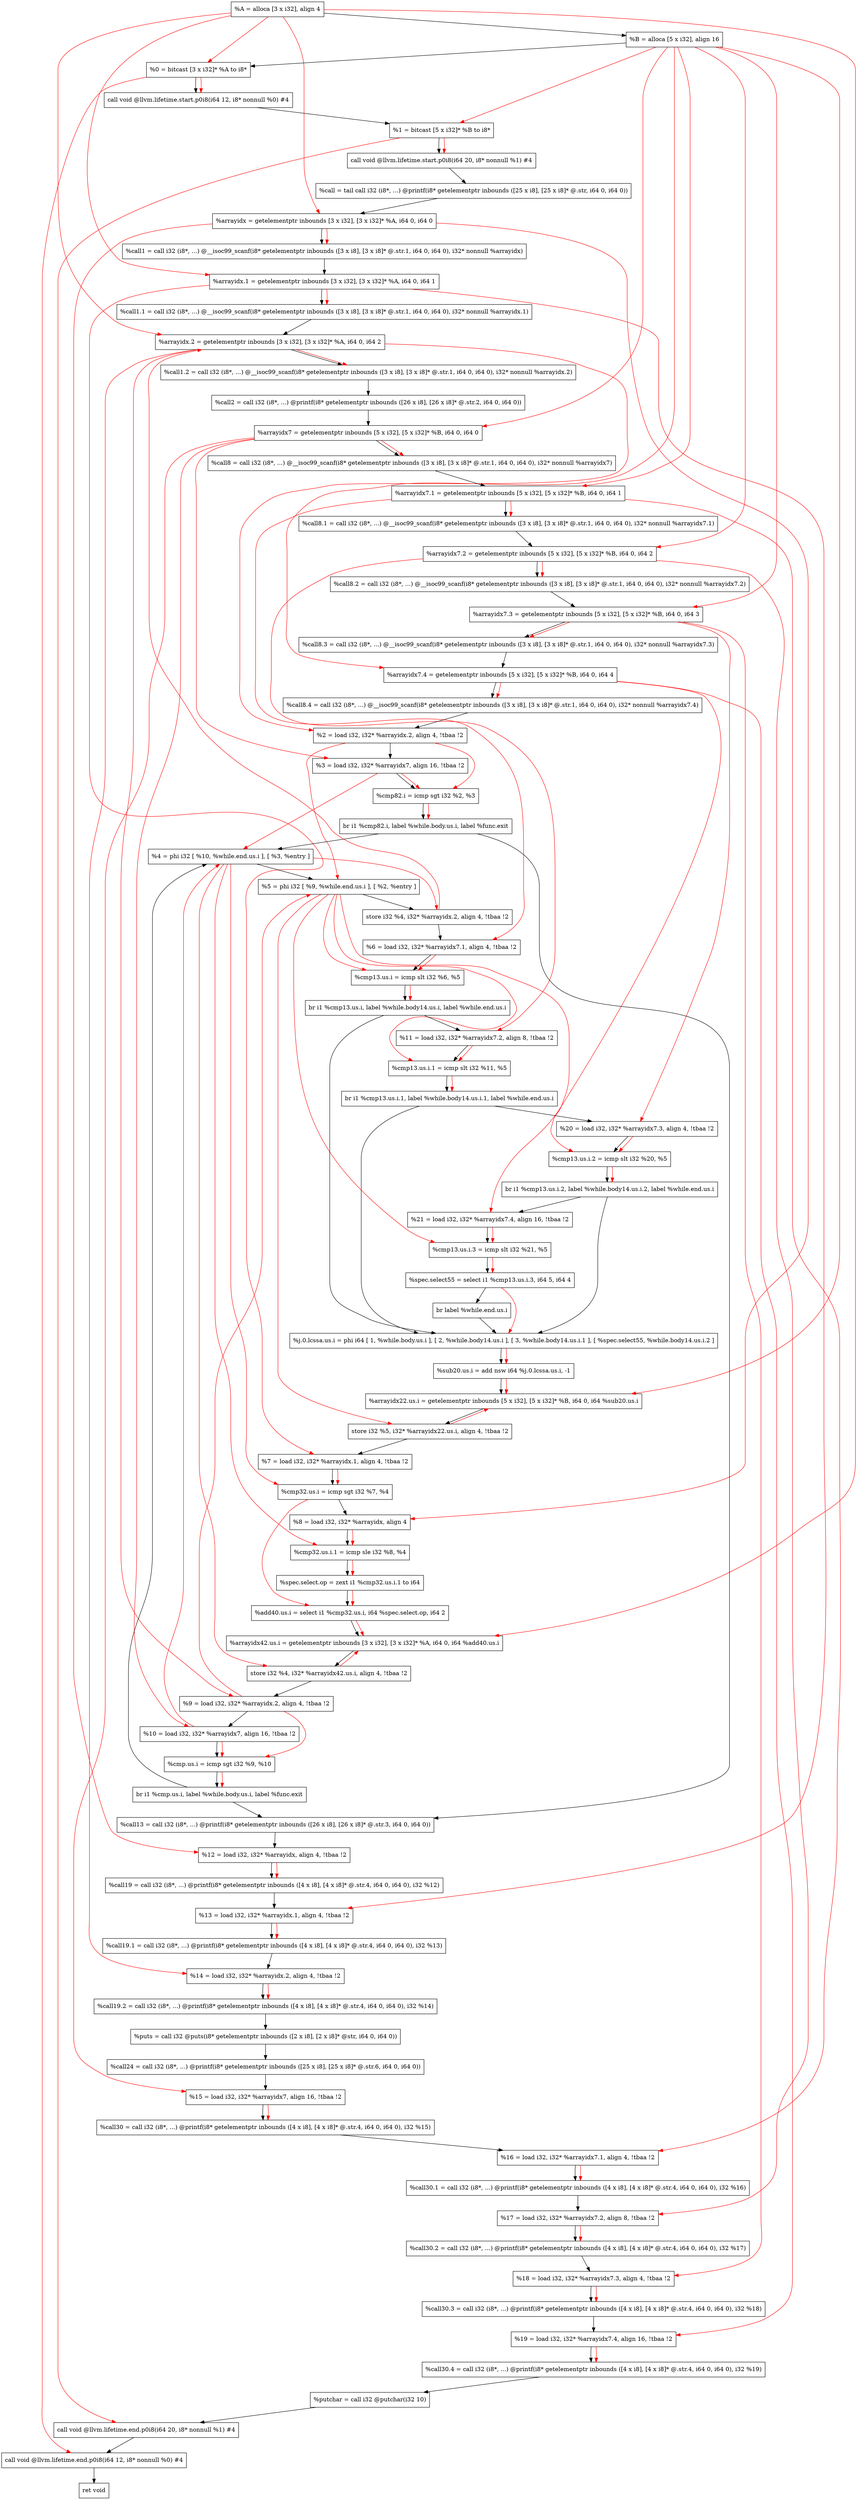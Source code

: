 digraph "CDFG for'main' function" {
	Node0x55abb62a5748[shape=record, label="  %A = alloca [3 x i32], align 4"];
	Node0x55abb62a7d18[shape=record, label="  %B = alloca [5 x i32], align 16"];
	Node0x55abb62a9278[shape=record, label="  %0 = bitcast [3 x i32]* %A to i8*"];
	Node0x55abb62a9488[shape=record, label="  call void @llvm.lifetime.start.p0i8(i64 12, i8* nonnull %0) #4"];
	Node0x55abb62a9548[shape=record, label="  %1 = bitcast [5 x i32]* %B to i8*"];
	Node0x55abb62a9628[shape=record, label="  call void @llvm.lifetime.start.p0i8(i64 20, i8* nonnull %1) #4"];
	Node0x55abb62a9a80[shape=record, label="  %call = tail call i32 (i8*, ...) @printf(i8* getelementptr inbounds ([25 x i8], [25 x i8]* @.str, i64 0, i64 0))"];
	Node0x55abb62a9b68[shape=record, label="  %arrayidx = getelementptr inbounds [3 x i32], [3 x i32]* %A, i64 0, i64 0"];
	Node0x55abb62a9f98[shape=record, label="  %call1 = call i32 (i8*, ...) @__isoc99_scanf(i8* getelementptr inbounds ([3 x i8], [3 x i8]* @.str.1, i64 0, i64 0), i32* nonnull %arrayidx)"];
	Node0x55abb62aa088[shape=record, label="  %arrayidx.1 = getelementptr inbounds [3 x i32], [3 x i32]* %A, i64 0, i64 1"];
	Node0x55abb62aa178[shape=record, label="  %call1.1 = call i32 (i8*, ...) @__isoc99_scanf(i8* getelementptr inbounds ([3 x i8], [3 x i8]* @.str.1, i64 0, i64 0), i32* nonnull %arrayidx.1)"];
	Node0x55abb62aa298[shape=record, label="  %arrayidx.2 = getelementptr inbounds [3 x i32], [3 x i32]* %A, i64 0, i64 2"];
	Node0x55abb62aa388[shape=record, label="  %call1.2 = call i32 (i8*, ...) @__isoc99_scanf(i8* getelementptr inbounds ([3 x i8], [3 x i8]* @.str.1, i64 0, i64 0), i32* nonnull %arrayidx.2)"];
	Node0x55abb62aa500[shape=record, label="  %call2 = call i32 (i8*, ...) @printf(i8* getelementptr inbounds ([26 x i8], [26 x i8]* @.str.2, i64 0, i64 0))"];
	Node0x55abb62aa5e8[shape=record, label="  %arrayidx7 = getelementptr inbounds [5 x i32], [5 x i32]* %B, i64 0, i64 0"];
	Node0x55abb62aa6d8[shape=record, label="  %call8 = call i32 (i8*, ...) @__isoc99_scanf(i8* getelementptr inbounds ([3 x i8], [3 x i8]* @.str.1, i64 0, i64 0), i32* nonnull %arrayidx7)"];
	Node0x55abb62aa968[shape=record, label="  %arrayidx7.1 = getelementptr inbounds [5 x i32], [5 x i32]* %B, i64 0, i64 1"];
	Node0x55abb62aaa58[shape=record, label="  %call8.1 = call i32 (i8*, ...) @__isoc99_scanf(i8* getelementptr inbounds ([3 x i8], [3 x i8]* @.str.1, i64 0, i64 0), i32* nonnull %arrayidx7.1)"];
	Node0x55abb62a5da8[shape=record, label="  %arrayidx7.2 = getelementptr inbounds [5 x i32], [5 x i32]* %B, i64 0, i64 2"];
	Node0x55abb62a5e98[shape=record, label="  %call8.2 = call i32 (i8*, ...) @__isoc99_scanf(i8* getelementptr inbounds ([3 x i8], [3 x i8]* @.str.1, i64 0, i64 0), i32* nonnull %arrayidx7.2)"];
	Node0x55abb62a5fb8[shape=record, label="  %arrayidx7.3 = getelementptr inbounds [5 x i32], [5 x i32]* %B, i64 0, i64 3"];
	Node0x55abb62a60a8[shape=record, label="  %call8.3 = call i32 (i8*, ...) @__isoc99_scanf(i8* getelementptr inbounds ([3 x i8], [3 x i8]* @.str.1, i64 0, i64 0), i32* nonnull %arrayidx7.3)"];
	Node0x55abb62a61c8[shape=record, label="  %arrayidx7.4 = getelementptr inbounds [5 x i32], [5 x i32]* %B, i64 0, i64 4"];
	Node0x55abb62a62b8[shape=record, label="  %call8.4 = call i32 (i8*, ...) @__isoc99_scanf(i8* getelementptr inbounds ([3 x i8], [3 x i8]* @.str.1, i64 0, i64 0), i32* nonnull %arrayidx7.4)"];
	Node0x55abb62a6378[shape=record, label="  %2 = load i32, i32* %arrayidx.2, align 4, !tbaa !2"];
	Node0x55abb62a6408[shape=record, label="  %3 = load i32, i32* %arrayidx7, align 16, !tbaa !2"];
	Node0x55abb62a6480[shape=record, label="  %cmp82.i = icmp sgt i32 %2, %3"];
	Node0x55abb62abc68[shape=record, label="  br i1 %cmp82.i, label %while.body.us.i, label %func.exit"];
	Node0x55abb62ac088[shape=record, label="  %4 = phi i32 [ %10, %while.end.us.i ], [ %3, %entry ]"];
	Node0x55abb62ac1b8[shape=record, label="  %5 = phi i32 [ %9, %while.end.us.i ], [ %2, %entry ]"];
	Node0x55abb62ac280[shape=record, label="  store i32 %4, i32* %arrayidx.2, align 4, !tbaa !2"];
	Node0x55abb62ac2e8[shape=record, label="  %6 = load i32, i32* %arrayidx7.1, align 4, !tbaa !2"];
	Node0x55abb62ac360[shape=record, label="  %cmp13.us.i = icmp slt i32 %6, %5"];
	Node0x55abb62ac548[shape=record, label="  br i1 %cmp13.us.i, label %while.body14.us.i, label %while.end.us.i"];
	Node0x55abb62ac7f8[shape=record, label="  %j.0.lcssa.us.i = phi i64 [ 1, %while.body.us.i ], [ 2, %while.body14.us.i ], [ 3, %while.body14.us.i.1 ], [ %spec.select55, %while.body14.us.i.2 ]"];
	Node0x55abb62ac900[shape=record, label="  %sub20.us.i = add nsw i64 %j.0.lcssa.us.i, -1"];
	Node0x55abb62ac9b8[shape=record, label="  %arrayidx22.us.i = getelementptr inbounds [5 x i32], [5 x i32]* %B, i64 0, i64 %sub20.us.i"];
	Node0x55abb62acaa0[shape=record, label="  store i32 %5, i32* %arrayidx22.us.i, align 4, !tbaa !2"];
	Node0x55abb62acb08[shape=record, label="  %7 = load i32, i32* %arrayidx.1, align 4, !tbaa !2"];
	Node0x55abb62acb80[shape=record, label="  %cmp32.us.i = icmp sgt i32 %7, %4"];
	Node0x55abb62acbd8[shape=record, label="  %8 = load i32, i32* %arrayidx, align 4"];
	Node0x55abb62acce0[shape=record, label="  %cmp32.us.i.1 = icmp sle i32 %8, %4"];
	Node0x55abb62acd68[shape=record, label="  %spec.select.op = zext i1 %cmp32.us.i.1 to i64"];
	Node0x55abb62ace28[shape=record, label="  %add40.us.i = select i1 %cmp32.us.i, i64 %spec.select.op, i64 2"];
	Node0x55abb62acee8[shape=record, label="  %arrayidx42.us.i = getelementptr inbounds [3 x i32], [3 x i32]* %A, i64 0, i64 %add40.us.i"];
	Node0x55abb62acfd0[shape=record, label="  store i32 %4, i32* %arrayidx42.us.i, align 4, !tbaa !2"];
	Node0x55abb62ad038[shape=record, label="  %9 = load i32, i32* %arrayidx.2, align 4, !tbaa !2"];
	Node0x55abb62ad098[shape=record, label="  %10 = load i32, i32* %arrayidx7, align 16, !tbaa !2"];
	Node0x55abb62ad110[shape=record, label="  %cmp.us.i = icmp sgt i32 %9, %10"];
	Node0x55abb62ad198[shape=record, label="  br i1 %cmp.us.i, label %while.body.us.i, label %func.exit"];
	Node0x55abb62ac498[shape=record, label="  %11 = load i32, i32* %arrayidx7.2, align 8, !tbaa !2"];
	Node0x55abb62ad210[shape=record, label="  %cmp13.us.i.1 = icmp slt i32 %11, %5"];
	Node0x55abb62ad2f8[shape=record, label="  br i1 %cmp13.us.i.1, label %while.body14.us.i.1, label %while.end.us.i"];
	Node0x55abb62ad3f0[shape=record, label="  %call13 = call i32 (i8*, ...) @printf(i8* getelementptr inbounds ([26 x i8], [26 x i8]* @.str.3, i64 0, i64 0))"];
	Node0x55abb62abbd8[shape=record, label="  %12 = load i32, i32* %arrayidx, align 4, !tbaa !2"];
	Node0x55abb62ad528[shape=record, label="  %call19 = call i32 (i8*, ...) @printf(i8* getelementptr inbounds ([4 x i8], [4 x i8]* @.str.4, i64 0, i64 0), i32 %12)"];
	Node0x55abb62ad5e8[shape=record, label="  %13 = load i32, i32* %arrayidx.1, align 4, !tbaa !2"];
	Node0x55abb62ad698[shape=record, label="  %call19.1 = call i32 (i8*, ...) @printf(i8* getelementptr inbounds ([4 x i8], [4 x i8]* @.str.4, i64 0, i64 0), i32 %13)"];
	Node0x55abb62ad758[shape=record, label="  %14 = load i32, i32* %arrayidx.2, align 4, !tbaa !2"];
	Node0x55abb62ad7e8[shape=record, label="  %call19.2 = call i32 (i8*, ...) @printf(i8* getelementptr inbounds ([4 x i8], [4 x i8]* @.str.4, i64 0, i64 0), i32 %14)"];
	Node0x55abb62ada30[shape=record, label="  %puts = call i32 @puts(i8* getelementptr inbounds ([2 x i8], [2 x i8]* @str, i64 0, i64 0))"];
	Node0x55abb62adbc0[shape=record, label="  %call24 = call i32 (i8*, ...) @printf(i8* getelementptr inbounds ([25 x i8], [25 x i8]* @.str.6, i64 0, i64 0))"];
	Node0x55abb62adc78[shape=record, label="  %15 = load i32, i32* %arrayidx7, align 16, !tbaa !2"];
	Node0x55abb62add28[shape=record, label="  %call30 = call i32 (i8*, ...) @printf(i8* getelementptr inbounds ([4 x i8], [4 x i8]* @.str.4, i64 0, i64 0), i32 %15)"];
	Node0x55abb62adde8[shape=record, label="  %16 = load i32, i32* %arrayidx7.1, align 4, !tbaa !2"];
	Node0x55abb62ade98[shape=record, label="  %call30.1 = call i32 (i8*, ...) @printf(i8* getelementptr inbounds ([4 x i8], [4 x i8]* @.str.4, i64 0, i64 0), i32 %16)"];
	Node0x55abb62adf88[shape=record, label="  %17 = load i32, i32* %arrayidx7.2, align 8, !tbaa !2"];
	Node0x55abb62ae018[shape=record, label="  %call30.2 = call i32 (i8*, ...) @printf(i8* getelementptr inbounds ([4 x i8], [4 x i8]* @.str.4, i64 0, i64 0), i32 %17)"];
	Node0x55abb62ae108[shape=record, label="  %18 = load i32, i32* %arrayidx7.3, align 4, !tbaa !2"];
	Node0x55abb62ae198[shape=record, label="  %call30.3 = call i32 (i8*, ...) @printf(i8* getelementptr inbounds ([4 x i8], [4 x i8]* @.str.4, i64 0, i64 0), i32 %18)"];
	Node0x55abb62ae8a8[shape=record, label="  %19 = load i32, i32* %arrayidx7.4, align 16, !tbaa !2"];
	Node0x55abb62ae938[shape=record, label="  %call30.4 = call i32 (i8*, ...) @printf(i8* getelementptr inbounds ([4 x i8], [4 x i8]* @.str.4, i64 0, i64 0), i32 %19)"];
	Node0x55abb62aeb00[shape=record, label="  %putchar = call i32 @putchar(i32 10)"];
	Node0x55abb62aecc8[shape=record, label="  call void @llvm.lifetime.end.p0i8(i64 20, i8* nonnull %1) #4"];
	Node0x55abb62aedd8[shape=record, label="  call void @llvm.lifetime.end.p0i8(i64 12, i8* nonnull %0) #4"];
	Node0x55abb62a67b0[shape=record, label="  ret void"];
	Node0x55abb62abb28[shape=record, label="  %20 = load i32, i32* %arrayidx7.3, align 4, !tbaa !2"];
	Node0x55abb62aeeb0[shape=record, label="  %cmp13.us.i.2 = icmp slt i32 %20, %5"];
	Node0x55abb62aef98[shape=record, label="  br i1 %cmp13.us.i.2, label %while.body14.us.i.2, label %while.end.us.i"];
	Node0x55abb62ac788[shape=record, label="  %21 = load i32, i32* %arrayidx7.4, align 16, !tbaa !2"];
	Node0x55abb62af010[shape=record, label="  %cmp13.us.i.3 = icmp slt i32 %21, %5"];
	Node0x55abb62af098[shape=record, label="  %spec.select55 = select i1 %cmp13.us.i.3, i64 5, i64 4"];
	Node0x55abb62ac678[shape=record, label="  br label %while.end.us.i"];
	Node0x55abb62a5748 -> Node0x55abb62a7d18
	Node0x55abb62a7d18 -> Node0x55abb62a9278
	Node0x55abb62a9278 -> Node0x55abb62a9488
	Node0x55abb62a9488 -> Node0x55abb62a9548
	Node0x55abb62a9548 -> Node0x55abb62a9628
	Node0x55abb62a9628 -> Node0x55abb62a9a80
	Node0x55abb62a9a80 -> Node0x55abb62a9b68
	Node0x55abb62a9b68 -> Node0x55abb62a9f98
	Node0x55abb62a9f98 -> Node0x55abb62aa088
	Node0x55abb62aa088 -> Node0x55abb62aa178
	Node0x55abb62aa178 -> Node0x55abb62aa298
	Node0x55abb62aa298 -> Node0x55abb62aa388
	Node0x55abb62aa388 -> Node0x55abb62aa500
	Node0x55abb62aa500 -> Node0x55abb62aa5e8
	Node0x55abb62aa5e8 -> Node0x55abb62aa6d8
	Node0x55abb62aa6d8 -> Node0x55abb62aa968
	Node0x55abb62aa968 -> Node0x55abb62aaa58
	Node0x55abb62aaa58 -> Node0x55abb62a5da8
	Node0x55abb62a5da8 -> Node0x55abb62a5e98
	Node0x55abb62a5e98 -> Node0x55abb62a5fb8
	Node0x55abb62a5fb8 -> Node0x55abb62a60a8
	Node0x55abb62a60a8 -> Node0x55abb62a61c8
	Node0x55abb62a61c8 -> Node0x55abb62a62b8
	Node0x55abb62a62b8 -> Node0x55abb62a6378
	Node0x55abb62a6378 -> Node0x55abb62a6408
	Node0x55abb62a6408 -> Node0x55abb62a6480
	Node0x55abb62a6480 -> Node0x55abb62abc68
	Node0x55abb62abc68 -> Node0x55abb62ac088
	Node0x55abb62abc68 -> Node0x55abb62ad3f0
	Node0x55abb62ac088 -> Node0x55abb62ac1b8
	Node0x55abb62ac1b8 -> Node0x55abb62ac280
	Node0x55abb62ac280 -> Node0x55abb62ac2e8
	Node0x55abb62ac2e8 -> Node0x55abb62ac360
	Node0x55abb62ac360 -> Node0x55abb62ac548
	Node0x55abb62ac548 -> Node0x55abb62ac498
	Node0x55abb62ac548 -> Node0x55abb62ac7f8
	Node0x55abb62ac7f8 -> Node0x55abb62ac900
	Node0x55abb62ac900 -> Node0x55abb62ac9b8
	Node0x55abb62ac9b8 -> Node0x55abb62acaa0
	Node0x55abb62acaa0 -> Node0x55abb62acb08
	Node0x55abb62acb08 -> Node0x55abb62acb80
	Node0x55abb62acb80 -> Node0x55abb62acbd8
	Node0x55abb62acbd8 -> Node0x55abb62acce0
	Node0x55abb62acce0 -> Node0x55abb62acd68
	Node0x55abb62acd68 -> Node0x55abb62ace28
	Node0x55abb62ace28 -> Node0x55abb62acee8
	Node0x55abb62acee8 -> Node0x55abb62acfd0
	Node0x55abb62acfd0 -> Node0x55abb62ad038
	Node0x55abb62ad038 -> Node0x55abb62ad098
	Node0x55abb62ad098 -> Node0x55abb62ad110
	Node0x55abb62ad110 -> Node0x55abb62ad198
	Node0x55abb62ad198 -> Node0x55abb62ac088
	Node0x55abb62ad198 -> Node0x55abb62ad3f0
	Node0x55abb62ac498 -> Node0x55abb62ad210
	Node0x55abb62ad210 -> Node0x55abb62ad2f8
	Node0x55abb62ad2f8 -> Node0x55abb62abb28
	Node0x55abb62ad2f8 -> Node0x55abb62ac7f8
	Node0x55abb62ad3f0 -> Node0x55abb62abbd8
	Node0x55abb62abbd8 -> Node0x55abb62ad528
	Node0x55abb62ad528 -> Node0x55abb62ad5e8
	Node0x55abb62ad5e8 -> Node0x55abb62ad698
	Node0x55abb62ad698 -> Node0x55abb62ad758
	Node0x55abb62ad758 -> Node0x55abb62ad7e8
	Node0x55abb62ad7e8 -> Node0x55abb62ada30
	Node0x55abb62ada30 -> Node0x55abb62adbc0
	Node0x55abb62adbc0 -> Node0x55abb62adc78
	Node0x55abb62adc78 -> Node0x55abb62add28
	Node0x55abb62add28 -> Node0x55abb62adde8
	Node0x55abb62adde8 -> Node0x55abb62ade98
	Node0x55abb62ade98 -> Node0x55abb62adf88
	Node0x55abb62adf88 -> Node0x55abb62ae018
	Node0x55abb62ae018 -> Node0x55abb62ae108
	Node0x55abb62ae108 -> Node0x55abb62ae198
	Node0x55abb62ae198 -> Node0x55abb62ae8a8
	Node0x55abb62ae8a8 -> Node0x55abb62ae938
	Node0x55abb62ae938 -> Node0x55abb62aeb00
	Node0x55abb62aeb00 -> Node0x55abb62aecc8
	Node0x55abb62aecc8 -> Node0x55abb62aedd8
	Node0x55abb62aedd8 -> Node0x55abb62a67b0
	Node0x55abb62abb28 -> Node0x55abb62aeeb0
	Node0x55abb62aeeb0 -> Node0x55abb62aef98
	Node0x55abb62aef98 -> Node0x55abb62ac788
	Node0x55abb62aef98 -> Node0x55abb62ac7f8
	Node0x55abb62ac788 -> Node0x55abb62af010
	Node0x55abb62af010 -> Node0x55abb62af098
	Node0x55abb62af098 -> Node0x55abb62ac678
	Node0x55abb62ac678 -> Node0x55abb62ac7f8
edge [color=red]
	Node0x55abb62a5748 -> Node0x55abb62a9278
	Node0x55abb62a9278 -> Node0x55abb62a9488
	Node0x55abb62a7d18 -> Node0x55abb62a9548
	Node0x55abb62a9548 -> Node0x55abb62a9628
	Node0x55abb62a5748 -> Node0x55abb62a9b68
	Node0x55abb62a9b68 -> Node0x55abb62a9f98
	Node0x55abb62a5748 -> Node0x55abb62aa088
	Node0x55abb62aa088 -> Node0x55abb62aa178
	Node0x55abb62a5748 -> Node0x55abb62aa298
	Node0x55abb62aa298 -> Node0x55abb62aa388
	Node0x55abb62a7d18 -> Node0x55abb62aa5e8
	Node0x55abb62aa5e8 -> Node0x55abb62aa6d8
	Node0x55abb62a7d18 -> Node0x55abb62aa968
	Node0x55abb62aa968 -> Node0x55abb62aaa58
	Node0x55abb62a7d18 -> Node0x55abb62a5da8
	Node0x55abb62a5da8 -> Node0x55abb62a5e98
	Node0x55abb62a7d18 -> Node0x55abb62a5fb8
	Node0x55abb62a5fb8 -> Node0x55abb62a60a8
	Node0x55abb62a7d18 -> Node0x55abb62a61c8
	Node0x55abb62a61c8 -> Node0x55abb62a62b8
	Node0x55abb62aa298 -> Node0x55abb62a6378
	Node0x55abb62aa5e8 -> Node0x55abb62a6408
	Node0x55abb62a6378 -> Node0x55abb62a6480
	Node0x55abb62a6408 -> Node0x55abb62a6480
	Node0x55abb62a6480 -> Node0x55abb62abc68
	Node0x55abb62ad098 -> Node0x55abb62ac088
	Node0x55abb62a6408 -> Node0x55abb62ac088
	Node0x55abb62ad038 -> Node0x55abb62ac1b8
	Node0x55abb62a6378 -> Node0x55abb62ac1b8
	Node0x55abb62ac088 -> Node0x55abb62ac280
	Node0x55abb62ac280 -> Node0x55abb62aa298
	Node0x55abb62aa968 -> Node0x55abb62ac2e8
	Node0x55abb62ac2e8 -> Node0x55abb62ac360
	Node0x55abb62ac1b8 -> Node0x55abb62ac360
	Node0x55abb62ac360 -> Node0x55abb62ac548
	Node0x55abb62af098 -> Node0x55abb62ac7f8
	Node0x55abb62ac7f8 -> Node0x55abb62ac900
	Node0x55abb62a7d18 -> Node0x55abb62ac9b8
	Node0x55abb62ac900 -> Node0x55abb62ac9b8
	Node0x55abb62ac1b8 -> Node0x55abb62acaa0
	Node0x55abb62acaa0 -> Node0x55abb62ac9b8
	Node0x55abb62aa088 -> Node0x55abb62acb08
	Node0x55abb62acb08 -> Node0x55abb62acb80
	Node0x55abb62ac088 -> Node0x55abb62acb80
	Node0x55abb62a9b68 -> Node0x55abb62acbd8
	Node0x55abb62acbd8 -> Node0x55abb62acce0
	Node0x55abb62ac088 -> Node0x55abb62acce0
	Node0x55abb62acce0 -> Node0x55abb62acd68
	Node0x55abb62acb80 -> Node0x55abb62ace28
	Node0x55abb62acd68 -> Node0x55abb62ace28
	Node0x55abb62a5748 -> Node0x55abb62acee8
	Node0x55abb62ace28 -> Node0x55abb62acee8
	Node0x55abb62ac088 -> Node0x55abb62acfd0
	Node0x55abb62acfd0 -> Node0x55abb62acee8
	Node0x55abb62aa298 -> Node0x55abb62ad038
	Node0x55abb62aa5e8 -> Node0x55abb62ad098
	Node0x55abb62ad038 -> Node0x55abb62ad110
	Node0x55abb62ad098 -> Node0x55abb62ad110
	Node0x55abb62ad110 -> Node0x55abb62ad198
	Node0x55abb62a5da8 -> Node0x55abb62ac498
	Node0x55abb62ac498 -> Node0x55abb62ad210
	Node0x55abb62ac1b8 -> Node0x55abb62ad210
	Node0x55abb62ad210 -> Node0x55abb62ad2f8
	Node0x55abb62a9b68 -> Node0x55abb62abbd8
	Node0x55abb62abbd8 -> Node0x55abb62ad528
	Node0x55abb62aa088 -> Node0x55abb62ad5e8
	Node0x55abb62ad5e8 -> Node0x55abb62ad698
	Node0x55abb62aa298 -> Node0x55abb62ad758
	Node0x55abb62ad758 -> Node0x55abb62ad7e8
	Node0x55abb62aa5e8 -> Node0x55abb62adc78
	Node0x55abb62adc78 -> Node0x55abb62add28
	Node0x55abb62aa968 -> Node0x55abb62adde8
	Node0x55abb62adde8 -> Node0x55abb62ade98
	Node0x55abb62a5da8 -> Node0x55abb62adf88
	Node0x55abb62adf88 -> Node0x55abb62ae018
	Node0x55abb62a5fb8 -> Node0x55abb62ae108
	Node0x55abb62ae108 -> Node0x55abb62ae198
	Node0x55abb62a61c8 -> Node0x55abb62ae8a8
	Node0x55abb62ae8a8 -> Node0x55abb62ae938
	Node0x55abb62a9548 -> Node0x55abb62aecc8
	Node0x55abb62a9278 -> Node0x55abb62aedd8
	Node0x55abb62a5fb8 -> Node0x55abb62abb28
	Node0x55abb62abb28 -> Node0x55abb62aeeb0
	Node0x55abb62ac1b8 -> Node0x55abb62aeeb0
	Node0x55abb62aeeb0 -> Node0x55abb62aef98
	Node0x55abb62a61c8 -> Node0x55abb62ac788
	Node0x55abb62ac788 -> Node0x55abb62af010
	Node0x55abb62ac1b8 -> Node0x55abb62af010
	Node0x55abb62af010 -> Node0x55abb62af098
}

